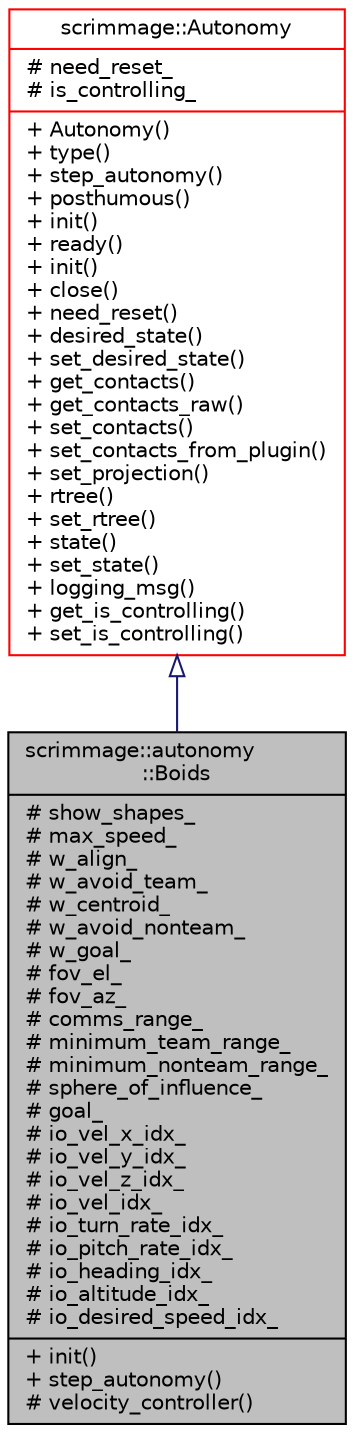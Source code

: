 digraph "scrimmage::autonomy::Boids"
{
 // LATEX_PDF_SIZE
  edge [fontname="Helvetica",fontsize="10",labelfontname="Helvetica",labelfontsize="10"];
  node [fontname="Helvetica",fontsize="10",shape=record];
  Node1 [label="{scrimmage::autonomy\l::Boids\n|# show_shapes_\l# max_speed_\l# w_align_\l# w_avoid_team_\l# w_centroid_\l# w_avoid_nonteam_\l# w_goal_\l# fov_el_\l# fov_az_\l# comms_range_\l# minimum_team_range_\l# minimum_nonteam_range_\l# sphere_of_influence_\l# goal_\l# io_vel_x_idx_\l# io_vel_y_idx_\l# io_vel_z_idx_\l# io_vel_idx_\l# io_turn_rate_idx_\l# io_pitch_rate_idx_\l# io_heading_idx_\l# io_altitude_idx_\l# io_desired_speed_idx_\l|+ init()\l+ step_autonomy()\l# velocity_controller()\l}",height=0.2,width=0.4,color="black", fillcolor="grey75", style="filled", fontcolor="black",tooltip=" "];
  Node2 -> Node1 [dir="back",color="midnightblue",fontsize="10",style="solid",arrowtail="onormal",fontname="Helvetica"];
  Node2 [label="{scrimmage::Autonomy\n|# need_reset_\l# is_controlling_\l|+ Autonomy()\l+ type()\l+ step_autonomy()\l+ posthumous()\l+ init()\l+ ready()\l+ init()\l+ close()\l+ need_reset()\l+ desired_state()\l+ set_desired_state()\l+ get_contacts()\l+ get_contacts_raw()\l+ set_contacts()\l+ set_contacts_from_plugin()\l+ set_projection()\l+ rtree()\l+ set_rtree()\l+ state()\l+ set_state()\l+ logging_msg()\l+ get_is_controlling()\l+ set_is_controlling()\l}",height=0.2,width=0.4,color="red", fillcolor="white", style="filled",URL="$classscrimmage_1_1Autonomy.html",tooltip=" "];
}
